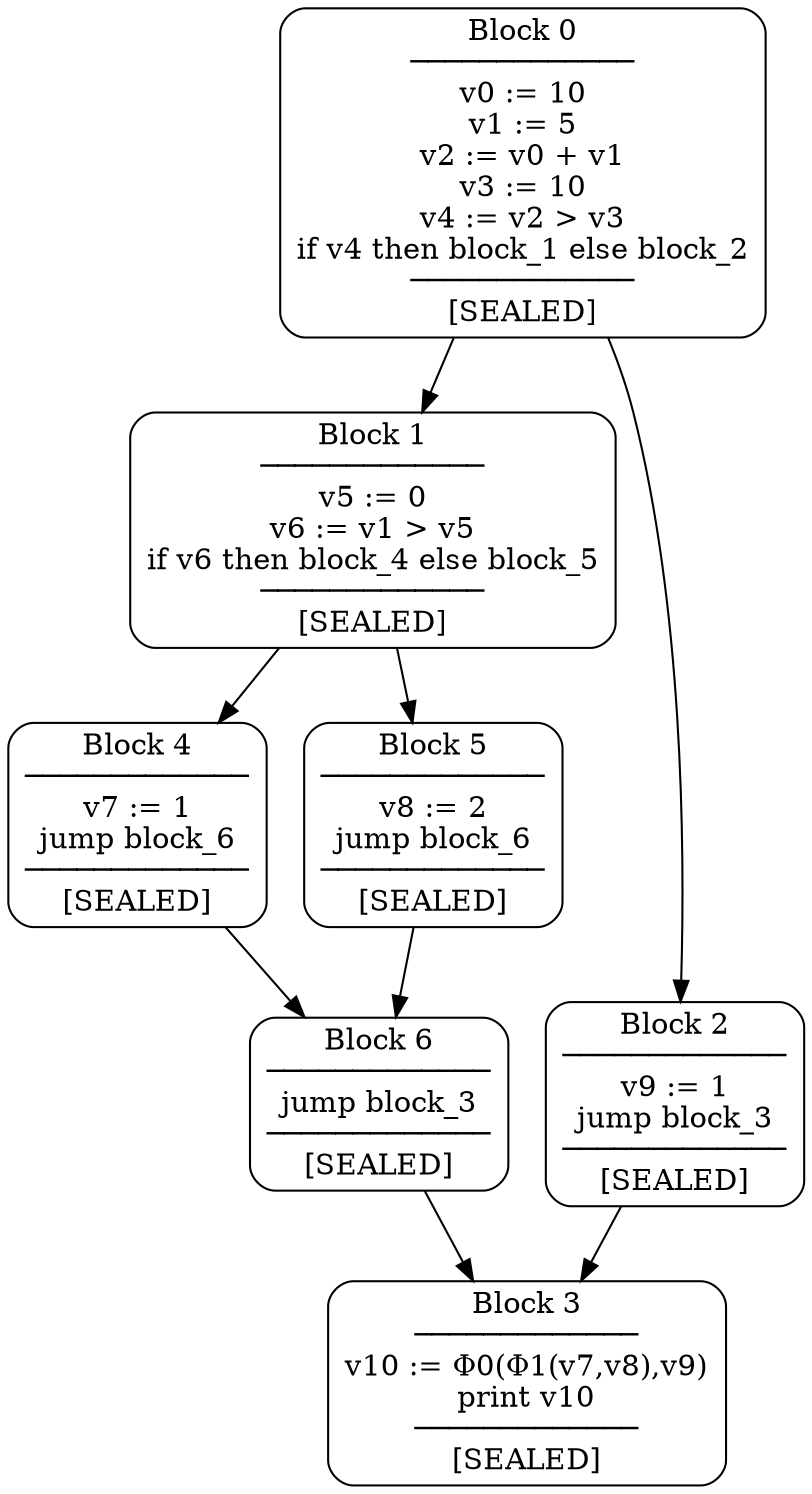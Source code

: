 digraph SSA {
    rankdir=TB;
    node [shape=box, style=rounded];
    
    block_0 [label="Block 0\n─────────────\nv0 := 10\nv1 := 5\nv2 := v0 + v1\nv3 := 10\nv4 := v2 > v3\nif v4 then block_1 else block_2\n─────────────\n[SEALED]\n"];
    block_1 [label="Block 1\n─────────────\nv5 := 0\nv6 := v1 > v5\nif v6 then block_4 else block_5\n─────────────\n[SEALED]\n"];
    block_2 [label="Block 2\n─────────────\nv9 := 1\njump block_3\n─────────────\n[SEALED]\n"];
    block_3 [label="Block 3\n─────────────\nv10 := Φ0(Φ1(v7,v8),v9)\nprint v10\n─────────────\n[SEALED]\n"];
    block_4 [label="Block 4\n─────────────\nv7 := 1\njump block_6\n─────────────\n[SEALED]\n"];
    block_5 [label="Block 5\n─────────────\nv8 := 2\njump block_6\n─────────────\n[SEALED]\n"];
    block_6 [label="Block 6\n─────────────\njump block_3\n─────────────\n[SEALED]\n"];
    block_0 -> block_1;
    block_0 -> block_2;
    block_6 -> block_3;
    block_2 -> block_3;
    block_1 -> block_4;
    block_1 -> block_5;
    block_4 -> block_6;
    block_5 -> block_6;
}
